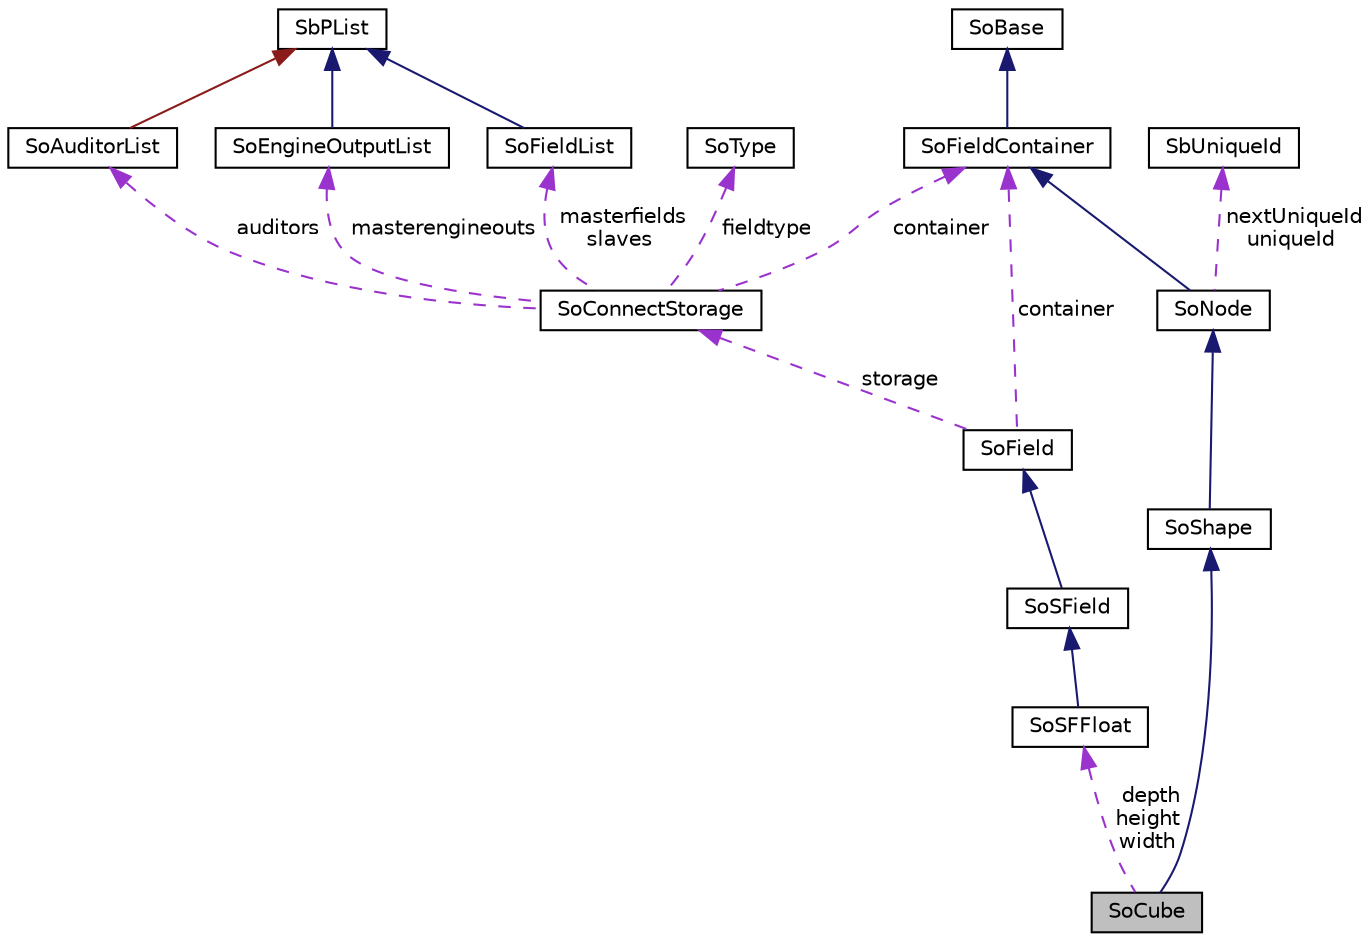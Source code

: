 digraph "SoCube"
{
 // LATEX_PDF_SIZE
  edge [fontname="Helvetica",fontsize="10",labelfontname="Helvetica",labelfontsize="10"];
  node [fontname="Helvetica",fontsize="10",shape=record];
  Node1 [label="SoCube",height=0.2,width=0.4,color="black", fillcolor="grey75", style="filled", fontcolor="black",tooltip="The SoCube class is for rendering cubes."];
  Node2 -> Node1 [dir="back",color="midnightblue",fontsize="10",style="solid",fontname="Helvetica"];
  Node2 [label="SoShape",height=0.2,width=0.4,color="black", fillcolor="white", style="filled",URL="$classSoShape.html",tooltip="The SoShape class is the superclass for geometry shapes."];
  Node3 -> Node2 [dir="back",color="midnightblue",fontsize="10",style="solid",fontname="Helvetica"];
  Node3 [label="SoNode",height=0.2,width=0.4,color="black", fillcolor="white", style="filled",URL="$classSoNode.html",tooltip="The SoNode class is the base class for nodes used in scene graphs."];
  Node4 -> Node3 [dir="back",color="midnightblue",fontsize="10",style="solid",fontname="Helvetica"];
  Node4 [label="SoFieldContainer",height=0.2,width=0.4,color="black", fillcolor="white", style="filled",URL="$classSoFieldContainer.html",tooltip="The SoFieldContainer class is a base class for all classes that contain fields."];
  Node5 -> Node4 [dir="back",color="midnightblue",fontsize="10",style="solid",fontname="Helvetica"];
  Node5 [label="SoBase",height=0.2,width=0.4,color="black", fillcolor="white", style="filled",URL="$classSoBase.html",tooltip="The SoBase class is the top-level superclass for a number of class-hierarchies."];
  Node6 -> Node3 [dir="back",color="darkorchid3",fontsize="10",style="dashed",label=" nextUniqueId\nuniqueId" ,fontname="Helvetica"];
  Node6 [label="SbUniqueId",height=0.2,width=0.4,color="black", fillcolor="white", style="filled",URL="$classSbUniqueId.html",tooltip="SbUniqueId is an integer type for node identifiers."];
  Node7 -> Node1 [dir="back",color="darkorchid3",fontsize="10",style="dashed",label=" depth\nheight\nwidth" ,fontname="Helvetica"];
  Node7 [label="SoSFFloat",height=0.2,width=0.4,color="black", fillcolor="white", style="filled",URL="$classSoSFFloat.html",tooltip="The SoSFFloat class is a container for a floating point value."];
  Node8 -> Node7 [dir="back",color="midnightblue",fontsize="10",style="solid",fontname="Helvetica"];
  Node8 [label="SoSField",height=0.2,width=0.4,color="black", fillcolor="white", style="filled",URL="$classSoSField.html",tooltip="The SoSField class is the base class for fields which contains only a single value."];
  Node9 -> Node8 [dir="back",color="midnightblue",fontsize="10",style="solid",fontname="Helvetica"];
  Node9 [label="SoField",height=0.2,width=0.4,color="black", fillcolor="white", style="filled",URL="$classSoField.html",tooltip="The SoField class is the top-level abstract base class for fields."];
  Node4 -> Node9 [dir="back",color="darkorchid3",fontsize="10",style="dashed",label=" container" ,fontname="Helvetica"];
  Node10 -> Node9 [dir="back",color="darkorchid3",fontsize="10",style="dashed",label=" storage" ,fontname="Helvetica"];
  Node10 [label="SoConnectStorage",height=0.2,width=0.4,color="black", fillcolor="white", style="filled",URL="$classSoConnectStorage.html",tooltip=" "];
  Node11 -> Node10 [dir="back",color="darkorchid3",fontsize="10",style="dashed",label=" masterfields\nslaves" ,fontname="Helvetica"];
  Node11 [label="SoFieldList",height=0.2,width=0.4,color="black", fillcolor="white", style="filled",URL="$classSoFieldList.html",tooltip="The SoFieldList class is a container for pointers to SoField objects."];
  Node12 -> Node11 [dir="back",color="midnightblue",fontsize="10",style="solid",fontname="Helvetica"];
  Node12 [label="SbPList",height=0.2,width=0.4,color="black", fillcolor="white", style="filled",URL="$classSbPList.html",tooltip="The SbPList class is a container class for void pointers."];
  Node13 -> Node10 [dir="back",color="darkorchid3",fontsize="10",style="dashed",label=" auditors" ,fontname="Helvetica"];
  Node13 [label="SoAuditorList",height=0.2,width=0.4,color="black", fillcolor="white", style="filled",URL="$classSoAuditorList.html",tooltip="The SoAuditorList class is used to keep track of auditors for certain object classes."];
  Node12 -> Node13 [dir="back",color="firebrick4",fontsize="10",style="solid",fontname="Helvetica"];
  Node4 -> Node10 [dir="back",color="darkorchid3",fontsize="10",style="dashed",label=" container" ,fontname="Helvetica"];
  Node14 -> Node10 [dir="back",color="darkorchid3",fontsize="10",style="dashed",label=" fieldtype" ,fontname="Helvetica"];
  Node14 [label="SoType",height=0.2,width=0.4,color="black", fillcolor="white", style="filled",URL="$classSoType.html",tooltip="The SoType class is the basis for the runtime type system in Coin."];
  Node15 -> Node10 [dir="back",color="darkorchid3",fontsize="10",style="dashed",label=" masterengineouts" ,fontname="Helvetica"];
  Node15 [label="SoEngineOutputList",height=0.2,width=0.4,color="black", fillcolor="white", style="filled",URL="$classSoEngineOutputList.html",tooltip="The SoEngineOutputList class is a container for SoEngineOutput objects."];
  Node12 -> Node15 [dir="back",color="midnightblue",fontsize="10",style="solid",fontname="Helvetica"];
}
